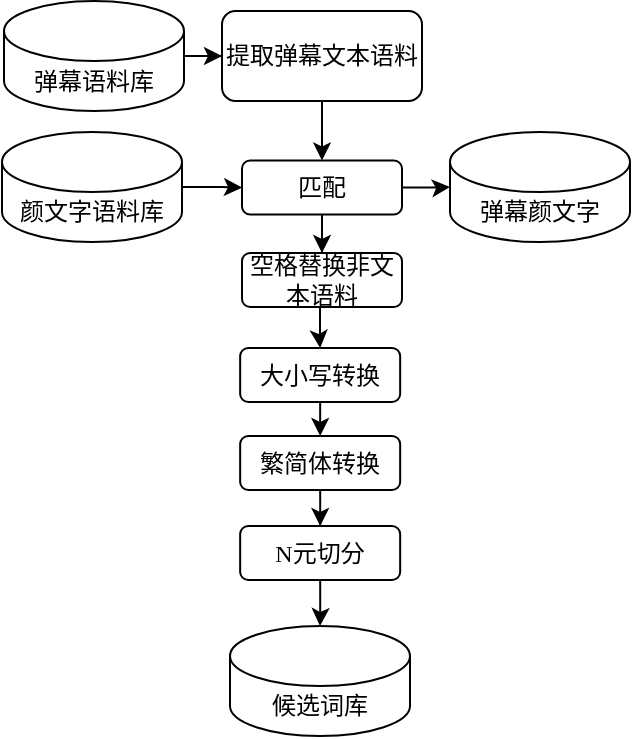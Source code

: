 <mxfile version="14.6.13" type="device"><diagram name="Page-1" id="c7488fd3-1785-93aa-aadb-54a6760d102a"><mxGraphModel dx="439" dy="275" grid="1" gridSize="10" guides="1" tooltips="1" connect="1" arrows="1" fold="1" page="1" pageScale="1" pageWidth="1100" pageHeight="850" background="#ffffff" math="0" shadow="0"><root><mxCell id="0"/><mxCell id="1" parent="0"/><mxCell id="_aRJwSYh1ZK6SumqpzdZ-12" value="" style="rounded=0;orthogonalLoop=1;jettySize=auto;html=1;startArrow=none;startFill=0;fontSize=12;exitX=0.5;exitY=1;exitDx=0;exitDy=0;" parent="1" source="2b4e8129b02d487f-6" target="_aRJwSYh1ZK6SumqpzdZ-11" edge="1"><mxGeometry relative="1" as="geometry"><mxPoint x="350.54" y="605" as="sourcePoint"/></mxGeometry></mxCell><mxCell id="2b4e8129b02d487f-6" value="大小写转换" style="rounded=1;whiteSpace=wrap;html=1;shadow=0;labelBackgroundColor=none;strokeWidth=1;fontFamily=Verdana;fontSize=12;align=center;" parent="1" vertex="1"><mxGeometry x="306.08" y="581" width="80" height="27" as="geometry"/></mxCell><mxCell id="1PluLszkMhSpXoihKrE5-10" value="" style="edgeStyle=orthogonalEdgeStyle;rounded=0;orthogonalLoop=1;jettySize=auto;html=1;" parent="1" source="_aRJwSYh1ZK6SumqpzdZ-4" target="XqmYi9Wj8NgzLLAAjiN9-1" edge="1"><mxGeometry relative="1" as="geometry"/></mxCell><mxCell id="_aRJwSYh1ZK6SumqpzdZ-4" value="弹幕语料库" style="shape=cylinder3;whiteSpace=wrap;html=1;boundedLbl=1;backgroundOutline=1;size=15;fontSize=12;" parent="1" vertex="1"><mxGeometry x="188" y="407.5" width="90" height="55" as="geometry"/></mxCell><mxCell id="XqmYi9Wj8NgzLLAAjiN9-11" value="" style="edgeStyle=orthogonalEdgeStyle;rounded=0;orthogonalLoop=1;jettySize=auto;html=1;" parent="1" source="_aRJwSYh1ZK6SumqpzdZ-11" target="XqmYi9Wj8NgzLLAAjiN9-10" edge="1"><mxGeometry relative="1" as="geometry"/></mxCell><mxCell id="_aRJwSYh1ZK6SumqpzdZ-11" value="繁简体转换" style="rounded=1;whiteSpace=wrap;html=1;shadow=0;labelBackgroundColor=none;strokeWidth=1;fontFamily=Verdana;fontSize=12;align=center;" parent="1" vertex="1"><mxGeometry x="306.08" y="625" width="80" height="27" as="geometry"/></mxCell><mxCell id="XqmYi9Wj8NgzLLAAjiN9-5" value="" style="edgeStyle=orthogonalEdgeStyle;rounded=0;orthogonalLoop=1;jettySize=auto;html=1;" parent="1" source="_aRJwSYh1ZK6SumqpzdZ-16" target="XqmYi9Wj8NgzLLAAjiN9-3" edge="1"><mxGeometry relative="1" as="geometry"/></mxCell><mxCell id="_aRJwSYh1ZK6SumqpzdZ-16" value="颜文字语料库" style="shape=cylinder3;whiteSpace=wrap;html=1;boundedLbl=1;backgroundOutline=1;size=15;fontSize=12;" parent="1" vertex="1"><mxGeometry x="187" y="473" width="90" height="55" as="geometry"/></mxCell><mxCell id="XqmYi9Wj8NgzLLAAjiN9-4" value="" style="edgeStyle=orthogonalEdgeStyle;rounded=0;orthogonalLoop=1;jettySize=auto;html=1;" parent="1" source="XqmYi9Wj8NgzLLAAjiN9-1" target="XqmYi9Wj8NgzLLAAjiN9-3" edge="1"><mxGeometry relative="1" as="geometry"/></mxCell><mxCell id="XqmYi9Wj8NgzLLAAjiN9-1" value="提取弹幕文本语料" style="whiteSpace=wrap;html=1;rounded=1;" parent="1" vertex="1"><mxGeometry x="297" y="412.5" width="100" height="45" as="geometry"/></mxCell><mxCell id="1PluLszkMhSpXoihKrE5-1" value="" style="edgeStyle=orthogonalEdgeStyle;rounded=0;orthogonalLoop=1;jettySize=auto;html=1;" parent="1" source="XqmYi9Wj8NgzLLAAjiN9-3" target="XqmYi9Wj8NgzLLAAjiN9-6" edge="1"><mxGeometry relative="1" as="geometry"/></mxCell><mxCell id="1PluLszkMhSpXoihKrE5-4" value="" style="edgeStyle=orthogonalEdgeStyle;rounded=0;orthogonalLoop=1;jettySize=auto;html=1;entryX=0.5;entryY=0;entryDx=0;entryDy=0;" parent="1" source="XqmYi9Wj8NgzLLAAjiN9-3" target="JYP8oGt0E2-haOLgp4Wu-1" edge="1"><mxGeometry relative="1" as="geometry"/></mxCell><mxCell id="XqmYi9Wj8NgzLLAAjiN9-3" value="匹配" style="whiteSpace=wrap;html=1;rounded=1;" parent="1" vertex="1"><mxGeometry x="307" y="487.25" width="80" height="27" as="geometry"/></mxCell><mxCell id="XqmYi9Wj8NgzLLAAjiN9-6" value="弹幕颜文字" style="shape=cylinder3;whiteSpace=wrap;html=1;boundedLbl=1;backgroundOutline=1;size=15;fontSize=12;" parent="1" vertex="1"><mxGeometry x="411" y="473" width="90" height="55" as="geometry"/></mxCell><mxCell id="1PluLszkMhSpXoihKrE5-9" value="" style="edgeStyle=orthogonalEdgeStyle;rounded=0;orthogonalLoop=1;jettySize=auto;html=1;entryX=0.5;entryY=0;entryDx=0;entryDy=0;entryPerimeter=0;" parent="1" source="XqmYi9Wj8NgzLLAAjiN9-10" target="XqmYi9Wj8NgzLLAAjiN9-12" edge="1"><mxGeometry relative="1" as="geometry"/></mxCell><mxCell id="XqmYi9Wj8NgzLLAAjiN9-10" value="N元切分" style="rounded=1;whiteSpace=wrap;html=1;shadow=0;labelBackgroundColor=none;strokeWidth=1;fontFamily=Verdana;fontSize=12;align=center;" parent="1" vertex="1"><mxGeometry x="306.08" y="670" width="80" height="27" as="geometry"/></mxCell><mxCell id="XqmYi9Wj8NgzLLAAjiN9-12" value="候选词库" style="shape=cylinder3;whiteSpace=wrap;html=1;boundedLbl=1;backgroundOutline=1;size=15;fontSize=12;" parent="1" vertex="1"><mxGeometry x="301" y="720" width="90" height="55" as="geometry"/></mxCell><mxCell id="1PluLszkMhSpXoihKrE5-6" value="" style="edgeStyle=orthogonalEdgeStyle;rounded=0;orthogonalLoop=1;jettySize=auto;html=1;entryX=0.5;entryY=0;entryDx=0;entryDy=0;" parent="1" source="JYP8oGt0E2-haOLgp4Wu-1" target="2b4e8129b02d487f-6" edge="1"><mxGeometry relative="1" as="geometry"><Array as="points"><mxPoint x="346" y="580"/><mxPoint x="346" y="580"/></Array></mxGeometry></mxCell><mxCell id="JYP8oGt0E2-haOLgp4Wu-1" value="空格替换非文本语料" style="whiteSpace=wrap;html=1;rounded=1;" parent="1" vertex="1"><mxGeometry x="307" y="533.5" width="80" height="27" as="geometry"/></mxCell></root></mxGraphModel></diagram></mxfile>